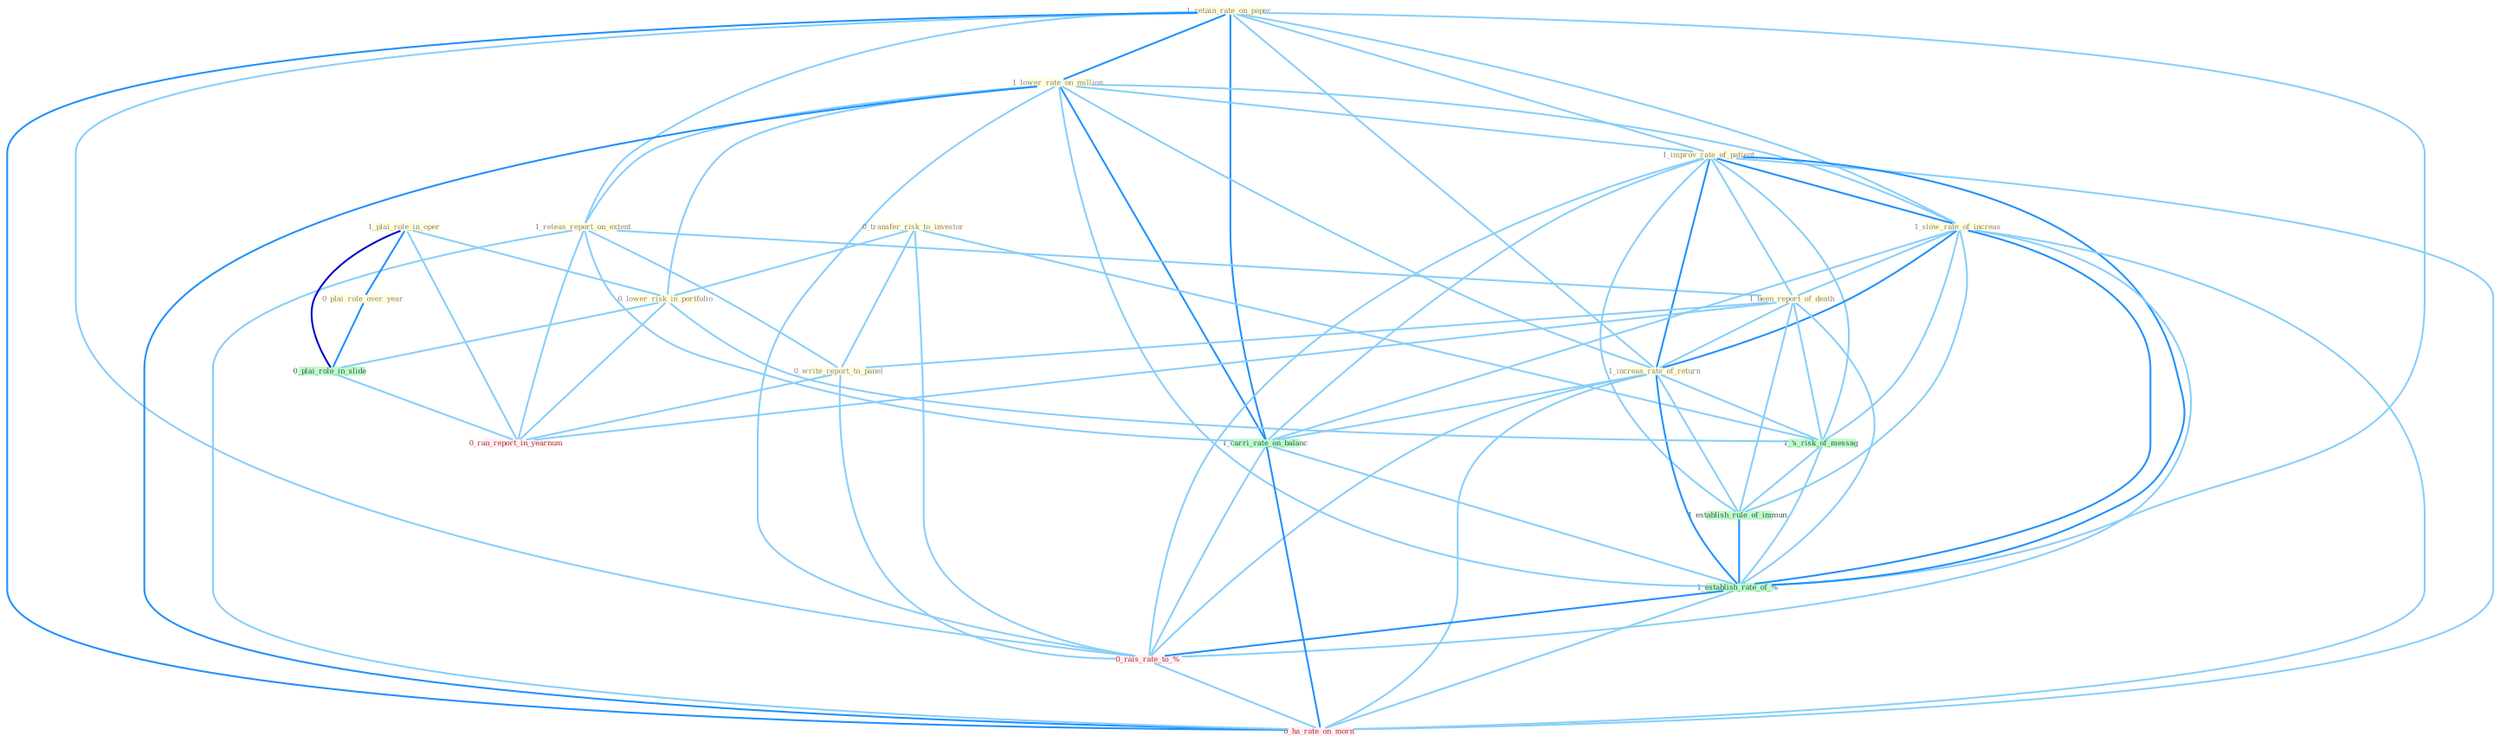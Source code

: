 Graph G{ 
    node
    [shape=polygon,style=filled,width=.5,height=.06,color="#BDFCC9",fixedsize=true,fontsize=4,
    fontcolor="#2f4f4f"];
    {node
    [color="#ffffe0", fontcolor="#8b7d6b"] "1_retain_rate_on_paper " "1_lower_rate_on_million " "1_releas_report_on_extent " "1_improv_rate_of_patient " "1_plai_role_in_oper " "0_plai_role_over_year " "1_slow_rate_of_increas " "1_been_report_of_death " "0_transfer_risk_to_investor " "0_write_report_to_panel " "1_increas_rate_of_return " "0_lower_risk_in_portfolio "}
{node [color="#fff0f5", fontcolor="#b22222"] "0_ran_report_in_yearnum " "0_rais_rate_to_% " "0_ha_rate_on_morn "}
edge [color="#B0E2FF"];

	"1_retain_rate_on_paper " -- "1_lower_rate_on_million " [w="2", color="#1e90ff" , len=0.8];
	"1_retain_rate_on_paper " -- "1_releas_report_on_extent " [w="1", color="#87cefa" ];
	"1_retain_rate_on_paper " -- "1_improv_rate_of_patient " [w="1", color="#87cefa" ];
	"1_retain_rate_on_paper " -- "1_slow_rate_of_increas " [w="1", color="#87cefa" ];
	"1_retain_rate_on_paper " -- "1_increas_rate_of_return " [w="1", color="#87cefa" ];
	"1_retain_rate_on_paper " -- "1_carri_rate_on_balanc " [w="2", color="#1e90ff" , len=0.8];
	"1_retain_rate_on_paper " -- "1_establish_rate_of_% " [w="1", color="#87cefa" ];
	"1_retain_rate_on_paper " -- "0_rais_rate_to_% " [w="1", color="#87cefa" ];
	"1_retain_rate_on_paper " -- "0_ha_rate_on_morn " [w="2", color="#1e90ff" , len=0.8];
	"1_lower_rate_on_million " -- "1_releas_report_on_extent " [w="1", color="#87cefa" ];
	"1_lower_rate_on_million " -- "1_improv_rate_of_patient " [w="1", color="#87cefa" ];
	"1_lower_rate_on_million " -- "1_slow_rate_of_increas " [w="1", color="#87cefa" ];
	"1_lower_rate_on_million " -- "1_increas_rate_of_return " [w="1", color="#87cefa" ];
	"1_lower_rate_on_million " -- "0_lower_risk_in_portfolio " [w="1", color="#87cefa" ];
	"1_lower_rate_on_million " -- "1_carri_rate_on_balanc " [w="2", color="#1e90ff" , len=0.8];
	"1_lower_rate_on_million " -- "1_establish_rate_of_% " [w="1", color="#87cefa" ];
	"1_lower_rate_on_million " -- "0_rais_rate_to_% " [w="1", color="#87cefa" ];
	"1_lower_rate_on_million " -- "0_ha_rate_on_morn " [w="2", color="#1e90ff" , len=0.8];
	"1_releas_report_on_extent " -- "1_been_report_of_death " [w="1", color="#87cefa" ];
	"1_releas_report_on_extent " -- "0_write_report_to_panel " [w="1", color="#87cefa" ];
	"1_releas_report_on_extent " -- "1_carri_rate_on_balanc " [w="1", color="#87cefa" ];
	"1_releas_report_on_extent " -- "0_ran_report_in_yearnum " [w="1", color="#87cefa" ];
	"1_releas_report_on_extent " -- "0_ha_rate_on_morn " [w="1", color="#87cefa" ];
	"1_improv_rate_of_patient " -- "1_slow_rate_of_increas " [w="2", color="#1e90ff" , len=0.8];
	"1_improv_rate_of_patient " -- "1_been_report_of_death " [w="1", color="#87cefa" ];
	"1_improv_rate_of_patient " -- "1_increas_rate_of_return " [w="2", color="#1e90ff" , len=0.8];
	"1_improv_rate_of_patient " -- "1_carri_rate_on_balanc " [w="1", color="#87cefa" ];
	"1_improv_rate_of_patient " -- "1_'s_risk_of_messag " [w="1", color="#87cefa" ];
	"1_improv_rate_of_patient " -- "1_establish_rule_of_immun " [w="1", color="#87cefa" ];
	"1_improv_rate_of_patient " -- "1_establish_rate_of_% " [w="2", color="#1e90ff" , len=0.8];
	"1_improv_rate_of_patient " -- "0_rais_rate_to_% " [w="1", color="#87cefa" ];
	"1_improv_rate_of_patient " -- "0_ha_rate_on_morn " [w="1", color="#87cefa" ];
	"1_plai_role_in_oper " -- "0_plai_role_over_year " [w="2", color="#1e90ff" , len=0.8];
	"1_plai_role_in_oper " -- "0_lower_risk_in_portfolio " [w="1", color="#87cefa" ];
	"1_plai_role_in_oper " -- "0_plai_role_in_slide " [w="3", color="#0000cd" , len=0.6];
	"1_plai_role_in_oper " -- "0_ran_report_in_yearnum " [w="1", color="#87cefa" ];
	"0_plai_role_over_year " -- "0_plai_role_in_slide " [w="2", color="#1e90ff" , len=0.8];
	"1_slow_rate_of_increas " -- "1_been_report_of_death " [w="1", color="#87cefa" ];
	"1_slow_rate_of_increas " -- "1_increas_rate_of_return " [w="2", color="#1e90ff" , len=0.8];
	"1_slow_rate_of_increas " -- "1_carri_rate_on_balanc " [w="1", color="#87cefa" ];
	"1_slow_rate_of_increas " -- "1_'s_risk_of_messag " [w="1", color="#87cefa" ];
	"1_slow_rate_of_increas " -- "1_establish_rule_of_immun " [w="1", color="#87cefa" ];
	"1_slow_rate_of_increas " -- "1_establish_rate_of_% " [w="2", color="#1e90ff" , len=0.8];
	"1_slow_rate_of_increas " -- "0_rais_rate_to_% " [w="1", color="#87cefa" ];
	"1_slow_rate_of_increas " -- "0_ha_rate_on_morn " [w="1", color="#87cefa" ];
	"1_been_report_of_death " -- "0_write_report_to_panel " [w="1", color="#87cefa" ];
	"1_been_report_of_death " -- "1_increas_rate_of_return " [w="1", color="#87cefa" ];
	"1_been_report_of_death " -- "1_'s_risk_of_messag " [w="1", color="#87cefa" ];
	"1_been_report_of_death " -- "0_ran_report_in_yearnum " [w="1", color="#87cefa" ];
	"1_been_report_of_death " -- "1_establish_rule_of_immun " [w="1", color="#87cefa" ];
	"1_been_report_of_death " -- "1_establish_rate_of_% " [w="1", color="#87cefa" ];
	"0_transfer_risk_to_investor " -- "0_write_report_to_panel " [w="1", color="#87cefa" ];
	"0_transfer_risk_to_investor " -- "0_lower_risk_in_portfolio " [w="1", color="#87cefa" ];
	"0_transfer_risk_to_investor " -- "1_'s_risk_of_messag " [w="1", color="#87cefa" ];
	"0_transfer_risk_to_investor " -- "0_rais_rate_to_% " [w="1", color="#87cefa" ];
	"0_write_report_to_panel " -- "0_ran_report_in_yearnum " [w="1", color="#87cefa" ];
	"0_write_report_to_panel " -- "0_rais_rate_to_% " [w="1", color="#87cefa" ];
	"1_increas_rate_of_return " -- "1_carri_rate_on_balanc " [w="1", color="#87cefa" ];
	"1_increas_rate_of_return " -- "1_'s_risk_of_messag " [w="1", color="#87cefa" ];
	"1_increas_rate_of_return " -- "1_establish_rule_of_immun " [w="1", color="#87cefa" ];
	"1_increas_rate_of_return " -- "1_establish_rate_of_% " [w="2", color="#1e90ff" , len=0.8];
	"1_increas_rate_of_return " -- "0_rais_rate_to_% " [w="1", color="#87cefa" ];
	"1_increas_rate_of_return " -- "0_ha_rate_on_morn " [w="1", color="#87cefa" ];
	"0_lower_risk_in_portfolio " -- "0_plai_role_in_slide " [w="1", color="#87cefa" ];
	"0_lower_risk_in_portfolio " -- "1_'s_risk_of_messag " [w="1", color="#87cefa" ];
	"0_lower_risk_in_portfolio " -- "0_ran_report_in_yearnum " [w="1", color="#87cefa" ];
	"0_plai_role_in_slide " -- "0_ran_report_in_yearnum " [w="1", color="#87cefa" ];
	"1_carri_rate_on_balanc " -- "1_establish_rate_of_% " [w="1", color="#87cefa" ];
	"1_carri_rate_on_balanc " -- "0_rais_rate_to_% " [w="1", color="#87cefa" ];
	"1_carri_rate_on_balanc " -- "0_ha_rate_on_morn " [w="2", color="#1e90ff" , len=0.8];
	"1_'s_risk_of_messag " -- "1_establish_rule_of_immun " [w="1", color="#87cefa" ];
	"1_'s_risk_of_messag " -- "1_establish_rate_of_% " [w="1", color="#87cefa" ];
	"1_establish_rule_of_immun " -- "1_establish_rate_of_% " [w="2", color="#1e90ff" , len=0.8];
	"1_establish_rate_of_% " -- "0_rais_rate_to_% " [w="2", color="#1e90ff" , len=0.8];
	"1_establish_rate_of_% " -- "0_ha_rate_on_morn " [w="1", color="#87cefa" ];
	"0_rais_rate_to_% " -- "0_ha_rate_on_morn " [w="1", color="#87cefa" ];
}